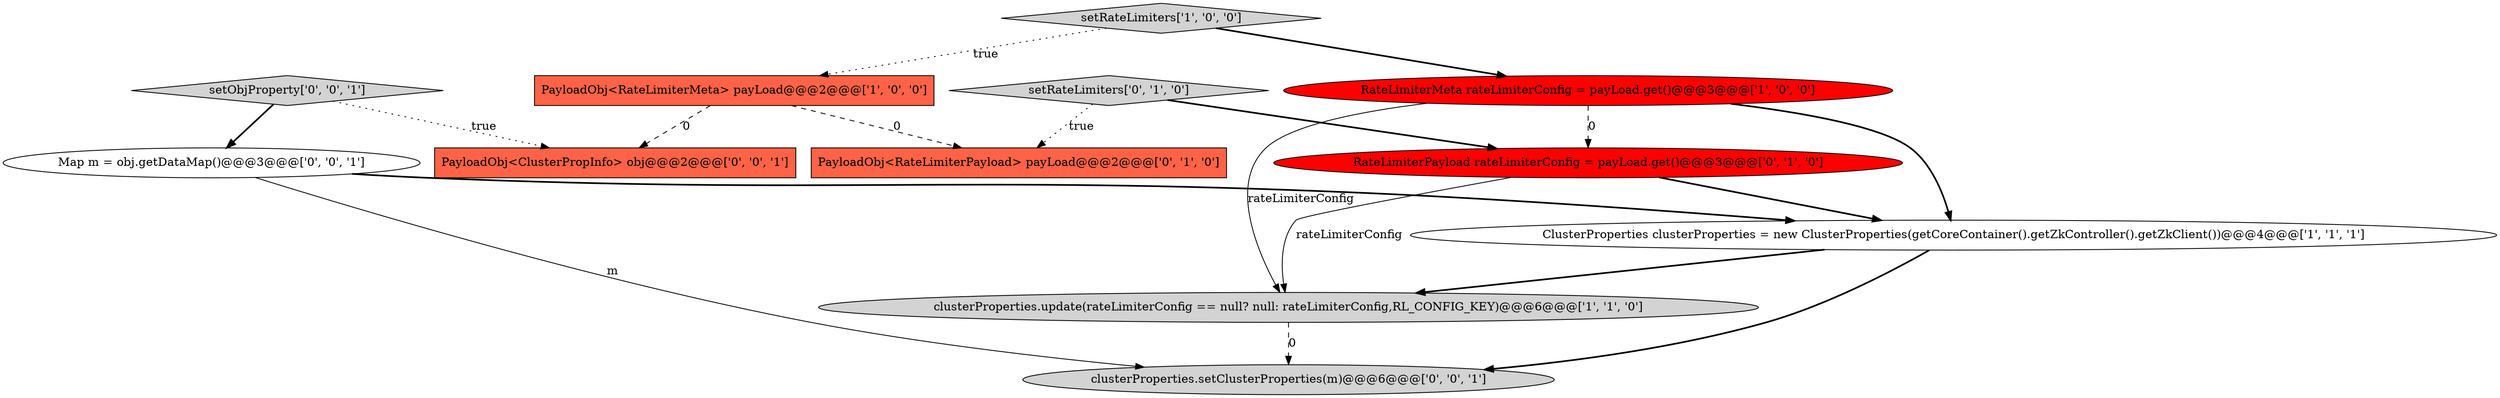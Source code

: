 digraph {
9 [style = filled, label = "PayloadObj<ClusterPropInfo> obj@@@2@@@['0', '0', '1']", fillcolor = tomato, shape = box image = "AAA0AAABBB3BBB"];
0 [style = filled, label = "clusterProperties.update(rateLimiterConfig == null? null: rateLimiterConfig,RL_CONFIG_KEY)@@@6@@@['1', '1', '0']", fillcolor = lightgray, shape = ellipse image = "AAA0AAABBB1BBB"];
3 [style = filled, label = "PayloadObj<RateLimiterMeta> payLoad@@@2@@@['1', '0', '0']", fillcolor = tomato, shape = box image = "AAA1AAABBB1BBB"];
4 [style = filled, label = "RateLimiterMeta rateLimiterConfig = payLoad.get()@@@3@@@['1', '0', '0']", fillcolor = red, shape = ellipse image = "AAA1AAABBB1BBB"];
6 [style = filled, label = "RateLimiterPayload rateLimiterConfig = payLoad.get()@@@3@@@['0', '1', '0']", fillcolor = red, shape = ellipse image = "AAA1AAABBB2BBB"];
8 [style = filled, label = "Map m = obj.getDataMap()@@@3@@@['0', '0', '1']", fillcolor = white, shape = ellipse image = "AAA0AAABBB3BBB"];
7 [style = filled, label = "setRateLimiters['0', '1', '0']", fillcolor = lightgray, shape = diamond image = "AAA0AAABBB2BBB"];
11 [style = filled, label = "setObjProperty['0', '0', '1']", fillcolor = lightgray, shape = diamond image = "AAA0AAABBB3BBB"];
1 [style = filled, label = "ClusterProperties clusterProperties = new ClusterProperties(getCoreContainer().getZkController().getZkClient())@@@4@@@['1', '1', '1']", fillcolor = white, shape = ellipse image = "AAA0AAABBB1BBB"];
10 [style = filled, label = "clusterProperties.setClusterProperties(m)@@@6@@@['0', '0', '1']", fillcolor = lightgray, shape = ellipse image = "AAA0AAABBB3BBB"];
2 [style = filled, label = "setRateLimiters['1', '0', '0']", fillcolor = lightgray, shape = diamond image = "AAA0AAABBB1BBB"];
5 [style = filled, label = "PayloadObj<RateLimiterPayload> payLoad@@@2@@@['0', '1', '0']", fillcolor = tomato, shape = box image = "AAA1AAABBB2BBB"];
2->3 [style = dotted, label="true"];
3->5 [style = dashed, label="0"];
8->1 [style = bold, label=""];
6->1 [style = bold, label=""];
11->8 [style = bold, label=""];
8->10 [style = solid, label="m"];
4->1 [style = bold, label=""];
6->0 [style = solid, label="rateLimiterConfig"];
11->9 [style = dotted, label="true"];
1->0 [style = bold, label=""];
4->6 [style = dashed, label="0"];
1->10 [style = bold, label=""];
3->9 [style = dashed, label="0"];
2->4 [style = bold, label=""];
4->0 [style = solid, label="rateLimiterConfig"];
0->10 [style = dashed, label="0"];
7->6 [style = bold, label=""];
7->5 [style = dotted, label="true"];
}
